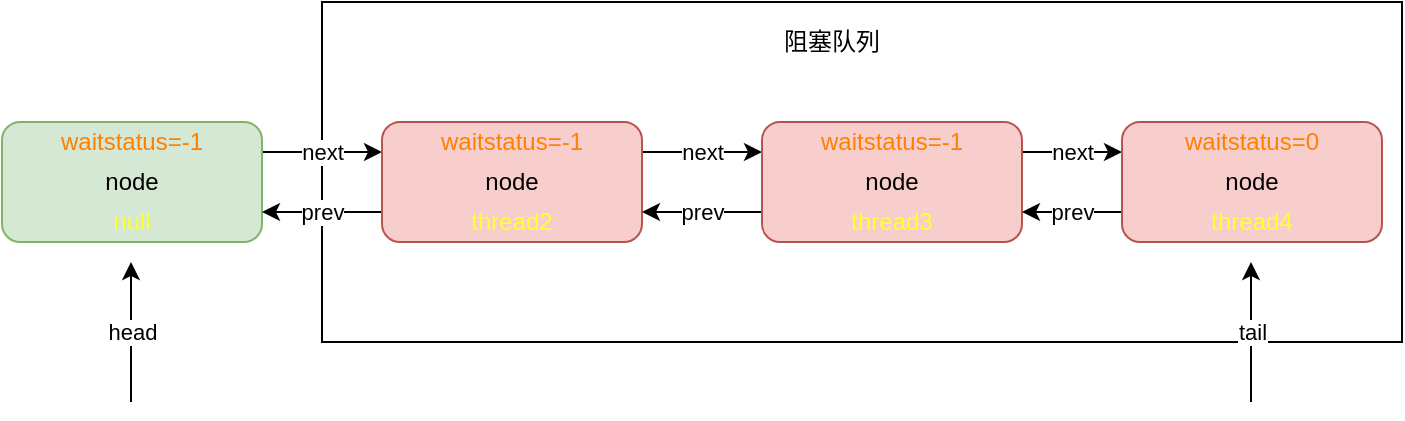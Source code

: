 <mxfile version="13.9.9" type="device"><diagram id="g6rfTsLrMmxRfV2dLNey" name="第 1 页"><mxGraphModel dx="1086" dy="806" grid="1" gridSize="10" guides="1" tooltips="1" connect="1" arrows="1" fold="1" page="1" pageScale="1" pageWidth="827" pageHeight="1169" math="0" shadow="0"><root><mxCell id="0"/><mxCell id="1" parent="0"/><mxCell id="tuXK-WEqm-3NYgx12FjB-12" value="" style="rounded=0;whiteSpace=wrap;html=1;strokeWidth=1;" vertex="1" parent="1"><mxGeometry x="280" y="340" width="540" height="170" as="geometry"/></mxCell><mxCell id="tuXK-WEqm-3NYgx12FjB-10" value="next" style="edgeStyle=orthogonalEdgeStyle;rounded=0;orthogonalLoop=1;jettySize=auto;html=1;exitX=1;exitY=0.25;exitDx=0;exitDy=0;entryX=0;entryY=0.25;entryDx=0;entryDy=0;strokeWidth=1;" edge="1" parent="1" source="tuXK-WEqm-3NYgx12FjB-1" target="tuXK-WEqm-3NYgx12FjB-2"><mxGeometry relative="1" as="geometry"/></mxCell><mxCell id="tuXK-WEqm-3NYgx12FjB-1" value="node" style="rounded=1;whiteSpace=wrap;html=1;fillColor=#d5e8d4;strokeColor=#82b366;strokeWidth=1;" vertex="1" parent="1"><mxGeometry x="120" y="400" width="130" height="60" as="geometry"/></mxCell><mxCell id="tuXK-WEqm-3NYgx12FjB-5" value="next" style="edgeStyle=orthogonalEdgeStyle;rounded=0;orthogonalLoop=1;jettySize=auto;html=1;exitX=1;exitY=0.25;exitDx=0;exitDy=0;entryX=0;entryY=0.25;entryDx=0;entryDy=0;strokeWidth=1;" edge="1" parent="1" source="tuXK-WEqm-3NYgx12FjB-2" target="tuXK-WEqm-3NYgx12FjB-3"><mxGeometry relative="1" as="geometry"/></mxCell><mxCell id="tuXK-WEqm-3NYgx12FjB-11" value="prev" style="edgeStyle=orthogonalEdgeStyle;rounded=0;orthogonalLoop=1;jettySize=auto;html=1;exitX=0;exitY=0.75;exitDx=0;exitDy=0;entryX=1;entryY=0.75;entryDx=0;entryDy=0;strokeWidth=1;" edge="1" parent="1" source="tuXK-WEqm-3NYgx12FjB-2" target="tuXK-WEqm-3NYgx12FjB-1"><mxGeometry relative="1" as="geometry"/></mxCell><mxCell id="tuXK-WEqm-3NYgx12FjB-2" value="node" style="rounded=1;whiteSpace=wrap;html=1;fillColor=#f8cecc;strokeColor=#b85450;strokeWidth=1;" vertex="1" parent="1"><mxGeometry x="310" y="400" width="130" height="60" as="geometry"/></mxCell><mxCell id="tuXK-WEqm-3NYgx12FjB-6" value="prev" style="edgeStyle=orthogonalEdgeStyle;rounded=0;orthogonalLoop=1;jettySize=auto;html=1;exitX=0;exitY=0.75;exitDx=0;exitDy=0;entryX=1;entryY=0.75;entryDx=0;entryDy=0;strokeWidth=1;" edge="1" parent="1" source="tuXK-WEqm-3NYgx12FjB-3" target="tuXK-WEqm-3NYgx12FjB-2"><mxGeometry relative="1" as="geometry"/></mxCell><mxCell id="tuXK-WEqm-3NYgx12FjB-7" value="next" style="edgeStyle=orthogonalEdgeStyle;rounded=0;orthogonalLoop=1;jettySize=auto;html=1;exitX=1;exitY=0.25;exitDx=0;exitDy=0;entryX=0;entryY=0.25;entryDx=0;entryDy=0;strokeWidth=1;" edge="1" parent="1" source="tuXK-WEqm-3NYgx12FjB-3" target="tuXK-WEqm-3NYgx12FjB-4"><mxGeometry relative="1" as="geometry"/></mxCell><mxCell id="tuXK-WEqm-3NYgx12FjB-3" value="node" style="rounded=1;whiteSpace=wrap;html=1;fillColor=#f8cecc;strokeColor=#b85450;strokeWidth=1;" vertex="1" parent="1"><mxGeometry x="500" y="400" width="130" height="60" as="geometry"/></mxCell><mxCell id="tuXK-WEqm-3NYgx12FjB-9" value="prev" style="edgeStyle=orthogonalEdgeStyle;rounded=0;orthogonalLoop=1;jettySize=auto;html=1;exitX=0;exitY=0.75;exitDx=0;exitDy=0;entryX=1;entryY=0.75;entryDx=0;entryDy=0;strokeWidth=1;" edge="1" parent="1" source="tuXK-WEqm-3NYgx12FjB-4" target="tuXK-WEqm-3NYgx12FjB-3"><mxGeometry relative="1" as="geometry"/></mxCell><mxCell id="tuXK-WEqm-3NYgx12FjB-4" value="node" style="rounded=1;whiteSpace=wrap;html=1;fillColor=#f8cecc;strokeColor=#b85450;strokeWidth=1;" vertex="1" parent="1"><mxGeometry x="680" y="400" width="130" height="60" as="geometry"/></mxCell><mxCell id="tuXK-WEqm-3NYgx12FjB-13" value="head" style="endArrow=classic;html=1;strokeWidth=1;" edge="1" parent="1"><mxGeometry width="50" height="50" relative="1" as="geometry"><mxPoint x="184.5" y="540" as="sourcePoint"/><mxPoint x="184.5" y="470" as="targetPoint"/><Array as="points"/></mxGeometry></mxCell><mxCell id="tuXK-WEqm-3NYgx12FjB-14" value="tail" style="endArrow=classic;html=1;strokeWidth=1;" edge="1" parent="1"><mxGeometry width="50" height="50" relative="1" as="geometry"><mxPoint x="744.5" y="540" as="sourcePoint"/><mxPoint x="744.5" y="470" as="targetPoint"/><Array as="points"/></mxGeometry></mxCell><mxCell id="tuXK-WEqm-3NYgx12FjB-15" value="阻塞队列" style="text;html=1;strokeColor=none;fillColor=none;align=center;verticalAlign=middle;whiteSpace=wrap;rounded=0;strokeWidth=1;" vertex="1" parent="1"><mxGeometry x="490" y="350" width="90" height="20" as="geometry"/></mxCell><mxCell id="tuXK-WEqm-3NYgx12FjB-19" value="waitstatus=-1" style="text;html=1;strokeColor=none;fillColor=none;align=center;verticalAlign=middle;whiteSpace=wrap;rounded=0;fontColor=#FF8000;" vertex="1" parent="1"><mxGeometry x="165" y="400" width="40" height="20" as="geometry"/></mxCell><mxCell id="tuXK-WEqm-3NYgx12FjB-20" value="waitstatus=-1" style="text;html=1;strokeColor=none;fillColor=none;align=center;verticalAlign=middle;whiteSpace=wrap;rounded=0;fontColor=#FF8000;" vertex="1" parent="1"><mxGeometry x="355" y="400" width="40" height="20" as="geometry"/></mxCell><mxCell id="tuXK-WEqm-3NYgx12FjB-21" value="waitstatus=-1" style="text;html=1;strokeColor=none;fillColor=none;align=center;verticalAlign=middle;whiteSpace=wrap;rounded=0;fontColor=#FF8000;" vertex="1" parent="1"><mxGeometry x="545" y="400" width="40" height="20" as="geometry"/></mxCell><mxCell id="tuXK-WEqm-3NYgx12FjB-22" value="waitstatus=0" style="text;html=1;strokeColor=none;fillColor=none;align=center;verticalAlign=middle;whiteSpace=wrap;rounded=0;fontColor=#FF8000;" vertex="1" parent="1"><mxGeometry x="725" y="400" width="40" height="20" as="geometry"/></mxCell><mxCell id="tuXK-WEqm-3NYgx12FjB-23" value="thread2" style="text;html=1;strokeColor=none;fillColor=none;align=center;verticalAlign=middle;whiteSpace=wrap;rounded=0;fontColor=#FFFF33;" vertex="1" parent="1"><mxGeometry x="355" y="440" width="40" height="20" as="geometry"/></mxCell><mxCell id="tuXK-WEqm-3NYgx12FjB-24" value="thread3" style="text;html=1;strokeColor=none;fillColor=none;align=center;verticalAlign=middle;whiteSpace=wrap;rounded=0;fontColor=#FFFF33;" vertex="1" parent="1"><mxGeometry x="545" y="440" width="40" height="20" as="geometry"/></mxCell><mxCell id="tuXK-WEqm-3NYgx12FjB-25" value="thread4" style="text;html=1;strokeColor=none;fillColor=none;align=center;verticalAlign=middle;whiteSpace=wrap;rounded=0;fontColor=#FFFF33;" vertex="1" parent="1"><mxGeometry x="725" y="440" width="40" height="20" as="geometry"/></mxCell><mxCell id="tuXK-WEqm-3NYgx12FjB-26" value="null" style="text;html=1;strokeColor=none;fillColor=none;align=center;verticalAlign=middle;whiteSpace=wrap;rounded=0;fontColor=#FFFF33;" vertex="1" parent="1"><mxGeometry x="165" y="440" width="40" height="20" as="geometry"/></mxCell></root></mxGraphModel></diagram></mxfile>